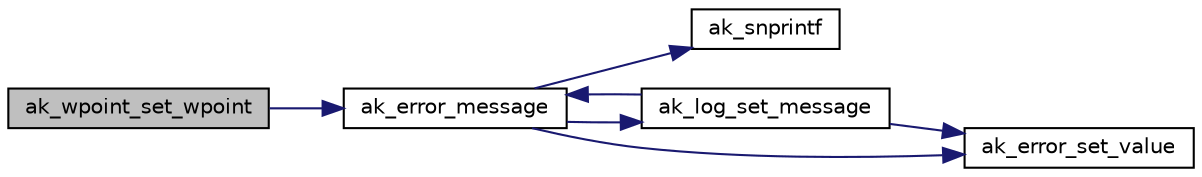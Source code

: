 digraph "ak_wpoint_set_wpoint"
{
  edge [fontname="Helvetica",fontsize="10",labelfontname="Helvetica",labelfontsize="10"];
  node [fontname="Helvetica",fontsize="10",shape=record];
  rankdir="LR";
  Node1 [label="ak_wpoint_set_wpoint",height=0.2,width=0.4,color="black", fillcolor="grey75", style="filled", fontcolor="black"];
  Node1 -> Node2 [color="midnightblue",fontsize="10",style="solid",fontname="Helvetica"];
  Node2 [label="ak_error_message",height=0.2,width=0.4,color="black", fillcolor="white", style="filled",URL="$ak__log_8c.html#a80a4822cbd184b3cbcc43096126eb52b",tooltip="Вывод сообщений о возникшей в процессе выполнения ошибке. "];
  Node2 -> Node3 [color="midnightblue",fontsize="10",style="solid",fontname="Helvetica"];
  Node3 [label="ak_snprintf",height=0.2,width=0.4,color="black", fillcolor="white", style="filled",URL="$ak__log_8c.html#a129225cc1640b6773cf0a7d629f0dca6",tooltip="Обобщенная реализация функции snprintf для различных компиляторов. "];
  Node2 -> Node4 [color="midnightblue",fontsize="10",style="solid",fontname="Helvetica"];
  Node4 [label="ak_log_set_message",height=0.2,width=0.4,color="black", fillcolor="white", style="filled",URL="$ak__log_8c.html#a25eff854c3f398d72791d04662d0978a",tooltip="Прямой вывод сообщения аудита. "];
  Node4 -> Node5 [color="midnightblue",fontsize="10",style="solid",fontname="Helvetica"];
  Node5 [label="ak_error_set_value",height=0.2,width=0.4,color="black", fillcolor="white", style="filled",URL="$ak__log_8c.html#a700e68d9e88d81489869ba269af25c7b",tooltip="Функция устанавливает значение переменной, хранящей ошибку выполнения программы. "];
  Node4 -> Node2 [color="midnightblue",fontsize="10",style="solid",fontname="Helvetica"];
  Node2 -> Node5 [color="midnightblue",fontsize="10",style="solid",fontname="Helvetica"];
}
